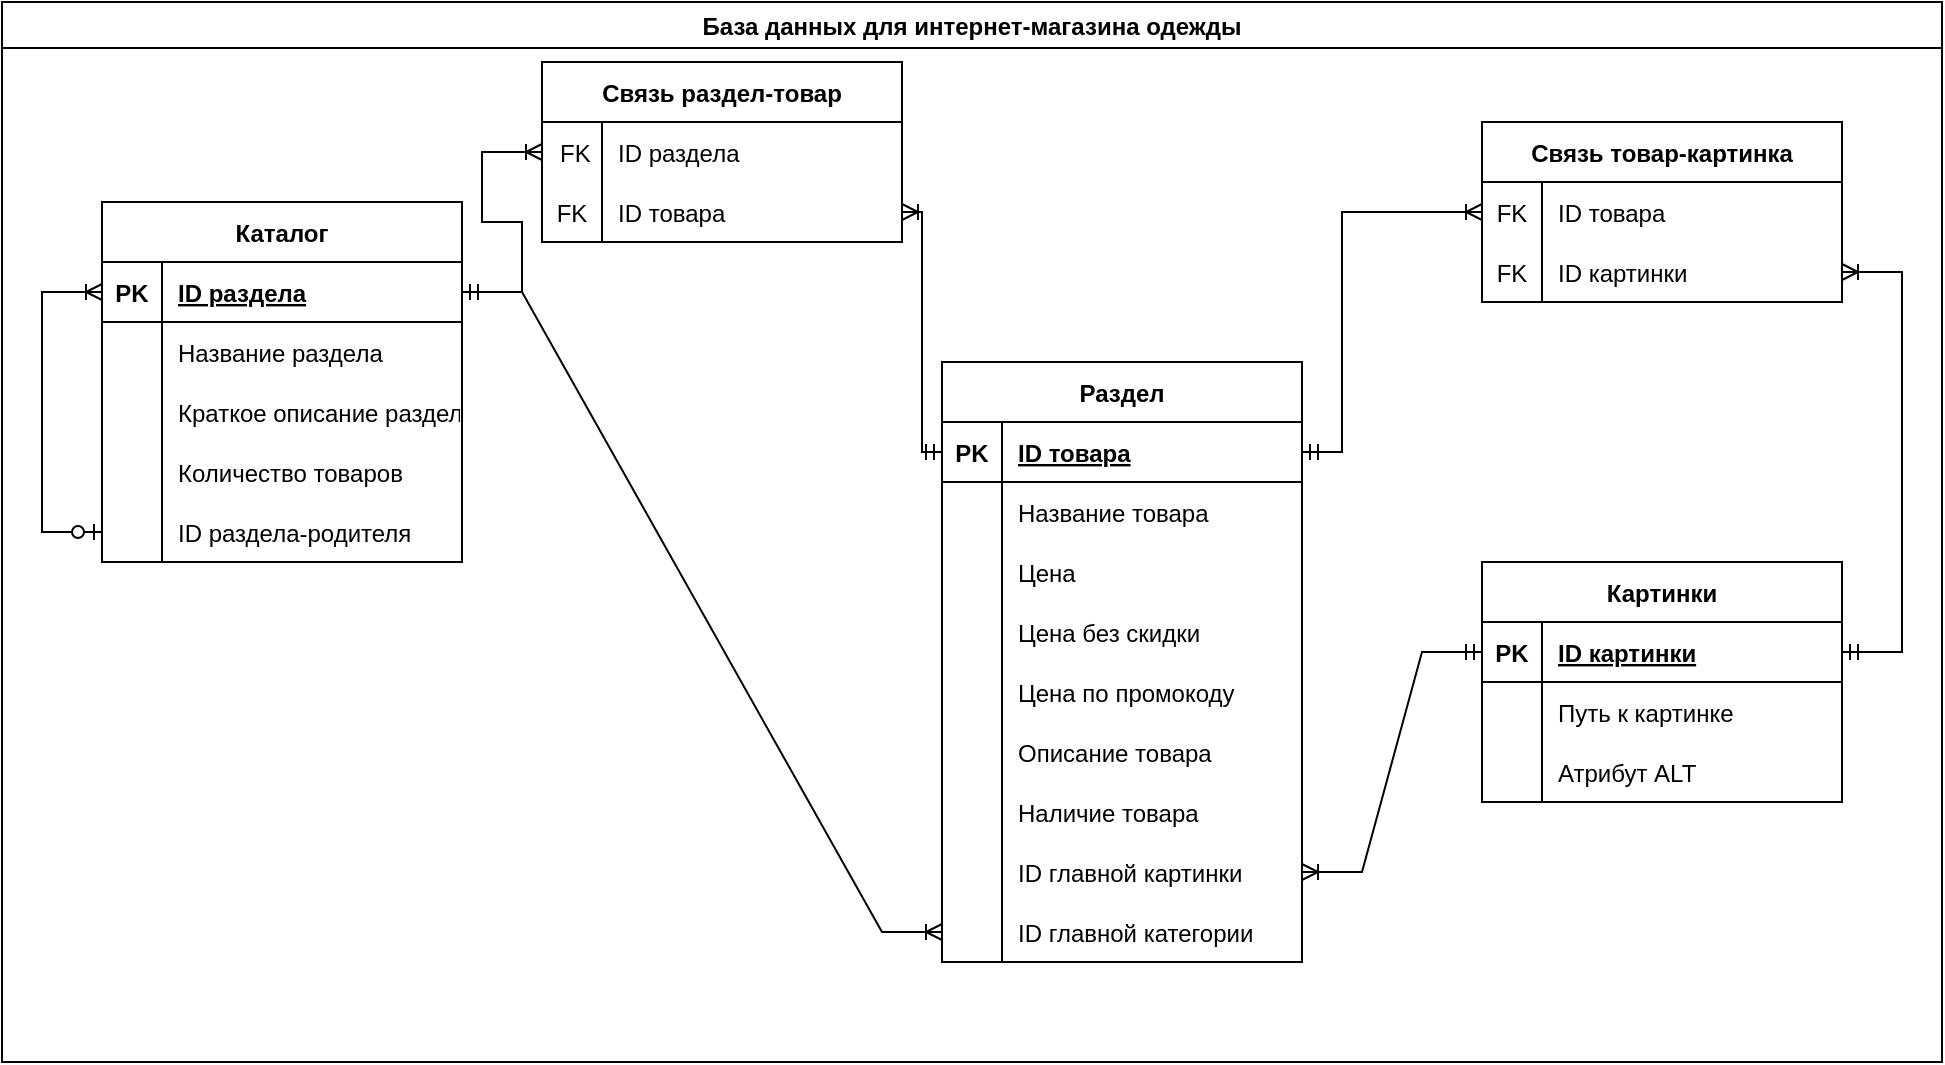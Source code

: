 <mxfile version="19.0.2" type="device"><diagram id="R2lEEEUBdFMjLlhIrx00" name="Page-1"><mxGraphModel dx="782" dy="539" grid="1" gridSize="10" guides="1" tooltips="1" connect="1" arrows="1" fold="1" page="1" pageScale="1" pageWidth="1169" pageHeight="827" math="0" shadow="0" extFonts="Permanent Marker^https://fonts.googleapis.com/css?family=Permanent+Marker"><root><mxCell id="0"/><mxCell id="1" parent="0"/><mxCell id="BN_3y-U1vADkmixCZJ9w-1" value="База данных для интернет-магазина одежды" style="swimlane;" parent="1" vertex="1"><mxGeometry x="10" width="970" height="530" as="geometry"/></mxCell><mxCell id="BN_3y-U1vADkmixCZJ9w-2" value="Каталог" style="shape=table;startSize=30;container=1;collapsible=1;childLayout=tableLayout;fixedRows=1;rowLines=0;fontStyle=1;align=center;resizeLast=1;" parent="BN_3y-U1vADkmixCZJ9w-1" vertex="1"><mxGeometry x="50" y="100" width="180" height="180" as="geometry"/></mxCell><mxCell id="BN_3y-U1vADkmixCZJ9w-3" value="" style="shape=tableRow;horizontal=0;startSize=0;swimlaneHead=0;swimlaneBody=0;fillColor=none;collapsible=0;dropTarget=0;points=[[0,0.5],[1,0.5]];portConstraint=eastwest;top=0;left=0;right=0;bottom=1;" parent="BN_3y-U1vADkmixCZJ9w-2" vertex="1"><mxGeometry y="30" width="180" height="30" as="geometry"/></mxCell><mxCell id="BN_3y-U1vADkmixCZJ9w-4" value="PK" style="shape=partialRectangle;connectable=0;fillColor=none;top=0;left=0;bottom=0;right=0;fontStyle=1;overflow=hidden;" parent="BN_3y-U1vADkmixCZJ9w-3" vertex="1"><mxGeometry width="30" height="30" as="geometry"><mxRectangle width="30" height="30" as="alternateBounds"/></mxGeometry></mxCell><mxCell id="BN_3y-U1vADkmixCZJ9w-5" value="ID раздела" style="shape=partialRectangle;connectable=0;fillColor=none;top=0;left=0;bottom=0;right=0;align=left;spacingLeft=6;fontStyle=5;overflow=hidden;" parent="BN_3y-U1vADkmixCZJ9w-3" vertex="1"><mxGeometry x="30" width="150" height="30" as="geometry"><mxRectangle width="150" height="30" as="alternateBounds"/></mxGeometry></mxCell><mxCell id="BN_3y-U1vADkmixCZJ9w-6" value="" style="shape=tableRow;horizontal=0;startSize=0;swimlaneHead=0;swimlaneBody=0;fillColor=none;collapsible=0;dropTarget=0;points=[[0,0.5],[1,0.5]];portConstraint=eastwest;top=0;left=0;right=0;bottom=0;" parent="BN_3y-U1vADkmixCZJ9w-2" vertex="1"><mxGeometry y="60" width="180" height="30" as="geometry"/></mxCell><mxCell id="BN_3y-U1vADkmixCZJ9w-7" value="" style="shape=partialRectangle;connectable=0;fillColor=none;top=0;left=0;bottom=0;right=0;editable=1;overflow=hidden;" parent="BN_3y-U1vADkmixCZJ9w-6" vertex="1"><mxGeometry width="30" height="30" as="geometry"><mxRectangle width="30" height="30" as="alternateBounds"/></mxGeometry></mxCell><mxCell id="BN_3y-U1vADkmixCZJ9w-8" value="Название раздела" style="shape=partialRectangle;connectable=0;fillColor=none;top=0;left=0;bottom=0;right=0;align=left;spacingLeft=6;overflow=hidden;" parent="BN_3y-U1vADkmixCZJ9w-6" vertex="1"><mxGeometry x="30" width="150" height="30" as="geometry"><mxRectangle width="150" height="30" as="alternateBounds"/></mxGeometry></mxCell><mxCell id="ZzK4kLSiUDgxH4nlHfGo-33" style="shape=tableRow;horizontal=0;startSize=0;swimlaneHead=0;swimlaneBody=0;fillColor=none;collapsible=0;dropTarget=0;points=[[0,0.5],[1,0.5]];portConstraint=eastwest;top=0;left=0;right=0;bottom=0;" parent="BN_3y-U1vADkmixCZJ9w-2" vertex="1"><mxGeometry y="90" width="180" height="30" as="geometry"/></mxCell><mxCell id="ZzK4kLSiUDgxH4nlHfGo-34" style="shape=partialRectangle;connectable=0;fillColor=none;top=0;left=0;bottom=0;right=0;editable=1;overflow=hidden;" parent="ZzK4kLSiUDgxH4nlHfGo-33" vertex="1"><mxGeometry width="30" height="30" as="geometry"><mxRectangle width="30" height="30" as="alternateBounds"/></mxGeometry></mxCell><mxCell id="ZzK4kLSiUDgxH4nlHfGo-35" value="Краткое описание раздела" style="shape=partialRectangle;connectable=0;fillColor=none;top=0;left=0;bottom=0;right=0;align=left;spacingLeft=6;overflow=hidden;" parent="ZzK4kLSiUDgxH4nlHfGo-33" vertex="1"><mxGeometry x="30" width="150" height="30" as="geometry"><mxRectangle width="150" height="30" as="alternateBounds"/></mxGeometry></mxCell><mxCell id="BN_3y-U1vADkmixCZJ9w-9" value="" style="shape=tableRow;horizontal=0;startSize=0;swimlaneHead=0;swimlaneBody=0;fillColor=none;collapsible=0;dropTarget=0;points=[[0,0.5],[1,0.5]];portConstraint=eastwest;top=0;left=0;right=0;bottom=0;" parent="BN_3y-U1vADkmixCZJ9w-2" vertex="1"><mxGeometry y="120" width="180" height="30" as="geometry"/></mxCell><mxCell id="BN_3y-U1vADkmixCZJ9w-10" value="" style="shape=partialRectangle;connectable=0;fillColor=none;top=0;left=0;bottom=0;right=0;editable=1;overflow=hidden;" parent="BN_3y-U1vADkmixCZJ9w-9" vertex="1"><mxGeometry width="30" height="30" as="geometry"><mxRectangle width="30" height="30" as="alternateBounds"/></mxGeometry></mxCell><mxCell id="BN_3y-U1vADkmixCZJ9w-11" value="Количество товаров" style="shape=partialRectangle;connectable=0;fillColor=none;top=0;left=0;bottom=0;right=0;align=left;spacingLeft=6;overflow=hidden;" parent="BN_3y-U1vADkmixCZJ9w-9" vertex="1"><mxGeometry x="30" width="150" height="30" as="geometry"><mxRectangle width="150" height="30" as="alternateBounds"/></mxGeometry></mxCell><mxCell id="_N6Pax0pi3sCVeasmeUb-1" style="shape=tableRow;horizontal=0;startSize=0;swimlaneHead=0;swimlaneBody=0;fillColor=none;collapsible=0;dropTarget=0;points=[[0,0.5],[1,0.5]];portConstraint=eastwest;top=0;left=0;right=0;bottom=0;" vertex="1" parent="BN_3y-U1vADkmixCZJ9w-2"><mxGeometry y="150" width="180" height="30" as="geometry"/></mxCell><mxCell id="_N6Pax0pi3sCVeasmeUb-2" style="shape=partialRectangle;connectable=0;fillColor=none;top=0;left=0;bottom=0;right=0;editable=1;overflow=hidden;" vertex="1" parent="_N6Pax0pi3sCVeasmeUb-1"><mxGeometry width="30" height="30" as="geometry"><mxRectangle width="30" height="30" as="alternateBounds"/></mxGeometry></mxCell><mxCell id="_N6Pax0pi3sCVeasmeUb-3" value="ID раздела-родителя" style="shape=partialRectangle;connectable=0;fillColor=none;top=0;left=0;bottom=0;right=0;align=left;spacingLeft=6;overflow=hidden;" vertex="1" parent="_N6Pax0pi3sCVeasmeUb-1"><mxGeometry x="30" width="150" height="30" as="geometry"><mxRectangle width="150" height="30" as="alternateBounds"/></mxGeometry></mxCell><mxCell id="_N6Pax0pi3sCVeasmeUb-15" value="" style="edgeStyle=elbowEdgeStyle;fontSize=12;html=1;endArrow=ERoneToMany;startArrow=ERzeroToOne;rounded=0;exitX=0;exitY=0.5;exitDx=0;exitDy=0;entryX=0;entryY=0.5;entryDx=0;entryDy=0;" edge="1" parent="BN_3y-U1vADkmixCZJ9w-2" source="_N6Pax0pi3sCVeasmeUb-1" target="BN_3y-U1vADkmixCZJ9w-3"><mxGeometry width="100" height="100" relative="1" as="geometry"><mxPoint x="20" y="300" as="sourcePoint"/><mxPoint x="120" y="200" as="targetPoint"/><Array as="points"><mxPoint x="-30" y="100"/></Array></mxGeometry></mxCell><mxCell id="BN_3y-U1vADkmixCZJ9w-23" value="Раздел" style="shape=table;startSize=30;container=1;collapsible=1;childLayout=tableLayout;fixedRows=1;rowLines=0;fontStyle=1;align=center;resizeLast=1;" parent="BN_3y-U1vADkmixCZJ9w-1" vertex="1"><mxGeometry x="470" y="180" width="180" height="300" as="geometry"/></mxCell><mxCell id="BN_3y-U1vADkmixCZJ9w-24" value="" style="shape=tableRow;horizontal=0;startSize=0;swimlaneHead=0;swimlaneBody=0;fillColor=none;collapsible=0;dropTarget=0;points=[[0,0.5],[1,0.5]];portConstraint=eastwest;top=0;left=0;right=0;bottom=1;" parent="BN_3y-U1vADkmixCZJ9w-23" vertex="1"><mxGeometry y="30" width="180" height="30" as="geometry"/></mxCell><mxCell id="BN_3y-U1vADkmixCZJ9w-25" value="PK" style="shape=partialRectangle;connectable=0;fillColor=none;top=0;left=0;bottom=0;right=0;fontStyle=1;overflow=hidden;" parent="BN_3y-U1vADkmixCZJ9w-24" vertex="1"><mxGeometry width="30" height="30" as="geometry"><mxRectangle width="30" height="30" as="alternateBounds"/></mxGeometry></mxCell><mxCell id="BN_3y-U1vADkmixCZJ9w-26" value="ID товара" style="shape=partialRectangle;connectable=0;fillColor=none;top=0;left=0;bottom=0;right=0;align=left;spacingLeft=6;fontStyle=5;overflow=hidden;" parent="BN_3y-U1vADkmixCZJ9w-24" vertex="1"><mxGeometry x="30" width="150" height="30" as="geometry"><mxRectangle width="150" height="30" as="alternateBounds"/></mxGeometry></mxCell><mxCell id="BN_3y-U1vADkmixCZJ9w-33" value="" style="shape=tableRow;horizontal=0;startSize=0;swimlaneHead=0;swimlaneBody=0;fillColor=none;collapsible=0;dropTarget=0;points=[[0,0.5],[1,0.5]];portConstraint=eastwest;top=0;left=0;right=0;bottom=0;" parent="BN_3y-U1vADkmixCZJ9w-23" vertex="1"><mxGeometry y="60" width="180" height="30" as="geometry"/></mxCell><mxCell id="BN_3y-U1vADkmixCZJ9w-34" value="" style="shape=partialRectangle;connectable=0;fillColor=none;top=0;left=0;bottom=0;right=0;editable=1;overflow=hidden;" parent="BN_3y-U1vADkmixCZJ9w-33" vertex="1"><mxGeometry width="30" height="30" as="geometry"><mxRectangle width="30" height="30" as="alternateBounds"/></mxGeometry></mxCell><mxCell id="BN_3y-U1vADkmixCZJ9w-35" value="Название товара" style="shape=partialRectangle;connectable=0;fillColor=none;top=0;left=0;bottom=0;right=0;align=left;spacingLeft=6;overflow=hidden;" parent="BN_3y-U1vADkmixCZJ9w-33" vertex="1"><mxGeometry x="30" width="150" height="30" as="geometry"><mxRectangle width="150" height="30" as="alternateBounds"/></mxGeometry></mxCell><mxCell id="Am7Mh1lWVWuJaoGx_Wcg-57" style="shape=tableRow;horizontal=0;startSize=0;swimlaneHead=0;swimlaneBody=0;fillColor=none;collapsible=0;dropTarget=0;points=[[0,0.5],[1,0.5]];portConstraint=eastwest;top=0;left=0;right=0;bottom=0;" parent="BN_3y-U1vADkmixCZJ9w-23" vertex="1"><mxGeometry y="90" width="180" height="30" as="geometry"/></mxCell><mxCell id="Am7Mh1lWVWuJaoGx_Wcg-58" style="shape=partialRectangle;connectable=0;fillColor=none;top=0;left=0;bottom=0;right=0;editable=1;overflow=hidden;" parent="Am7Mh1lWVWuJaoGx_Wcg-57" vertex="1"><mxGeometry width="30" height="30" as="geometry"><mxRectangle width="30" height="30" as="alternateBounds"/></mxGeometry></mxCell><mxCell id="Am7Mh1lWVWuJaoGx_Wcg-59" value="Цена" style="shape=partialRectangle;connectable=0;fillColor=none;top=0;left=0;bottom=0;right=0;align=left;spacingLeft=6;overflow=hidden;" parent="Am7Mh1lWVWuJaoGx_Wcg-57" vertex="1"><mxGeometry x="30" width="150" height="30" as="geometry"><mxRectangle width="150" height="30" as="alternateBounds"/></mxGeometry></mxCell><mxCell id="Am7Mh1lWVWuJaoGx_Wcg-70" style="shape=tableRow;horizontal=0;startSize=0;swimlaneHead=0;swimlaneBody=0;fillColor=none;collapsible=0;dropTarget=0;points=[[0,0.5],[1,0.5]];portConstraint=eastwest;top=0;left=0;right=0;bottom=0;" parent="BN_3y-U1vADkmixCZJ9w-23" vertex="1"><mxGeometry y="120" width="180" height="30" as="geometry"/></mxCell><mxCell id="Am7Mh1lWVWuJaoGx_Wcg-71" style="shape=partialRectangle;connectable=0;fillColor=none;top=0;left=0;bottom=0;right=0;editable=1;overflow=hidden;" parent="Am7Mh1lWVWuJaoGx_Wcg-70" vertex="1"><mxGeometry width="30" height="30" as="geometry"><mxRectangle width="30" height="30" as="alternateBounds"/></mxGeometry></mxCell><mxCell id="Am7Mh1lWVWuJaoGx_Wcg-72" value="Цена без скидки" style="shape=partialRectangle;connectable=0;fillColor=none;top=0;left=0;bottom=0;right=0;align=left;spacingLeft=6;overflow=hidden;" parent="Am7Mh1lWVWuJaoGx_Wcg-70" vertex="1"><mxGeometry x="30" width="150" height="30" as="geometry"><mxRectangle width="150" height="30" as="alternateBounds"/></mxGeometry></mxCell><mxCell id="Am7Mh1lWVWuJaoGx_Wcg-67" style="shape=tableRow;horizontal=0;startSize=0;swimlaneHead=0;swimlaneBody=0;fillColor=none;collapsible=0;dropTarget=0;points=[[0,0.5],[1,0.5]];portConstraint=eastwest;top=0;left=0;right=0;bottom=0;" parent="BN_3y-U1vADkmixCZJ9w-23" vertex="1"><mxGeometry y="150" width="180" height="30" as="geometry"/></mxCell><mxCell id="Am7Mh1lWVWuJaoGx_Wcg-68" style="shape=partialRectangle;connectable=0;fillColor=none;top=0;left=0;bottom=0;right=0;editable=1;overflow=hidden;" parent="Am7Mh1lWVWuJaoGx_Wcg-67" vertex="1"><mxGeometry width="30" height="30" as="geometry"><mxRectangle width="30" height="30" as="alternateBounds"/></mxGeometry></mxCell><mxCell id="Am7Mh1lWVWuJaoGx_Wcg-69" value="Цена по промокоду" style="shape=partialRectangle;connectable=0;fillColor=none;top=0;left=0;bottom=0;right=0;align=left;spacingLeft=6;overflow=hidden;" parent="Am7Mh1lWVWuJaoGx_Wcg-67" vertex="1"><mxGeometry x="30" width="150" height="30" as="geometry"><mxRectangle width="150" height="30" as="alternateBounds"/></mxGeometry></mxCell><mxCell id="Am7Mh1lWVWuJaoGx_Wcg-64" style="shape=tableRow;horizontal=0;startSize=0;swimlaneHead=0;swimlaneBody=0;fillColor=none;collapsible=0;dropTarget=0;points=[[0,0.5],[1,0.5]];portConstraint=eastwest;top=0;left=0;right=0;bottom=0;" parent="BN_3y-U1vADkmixCZJ9w-23" vertex="1"><mxGeometry y="180" width="180" height="30" as="geometry"/></mxCell><mxCell id="Am7Mh1lWVWuJaoGx_Wcg-65" style="shape=partialRectangle;connectable=0;fillColor=none;top=0;left=0;bottom=0;right=0;editable=1;overflow=hidden;" parent="Am7Mh1lWVWuJaoGx_Wcg-64" vertex="1"><mxGeometry width="30" height="30" as="geometry"><mxRectangle width="30" height="30" as="alternateBounds"/></mxGeometry></mxCell><mxCell id="Am7Mh1lWVWuJaoGx_Wcg-66" value="Описание товара" style="shape=partialRectangle;connectable=0;fillColor=none;top=0;left=0;bottom=0;right=0;align=left;spacingLeft=6;overflow=hidden;" parent="Am7Mh1lWVWuJaoGx_Wcg-64" vertex="1"><mxGeometry x="30" width="150" height="30" as="geometry"><mxRectangle width="150" height="30" as="alternateBounds"/></mxGeometry></mxCell><mxCell id="Am7Mh1lWVWuJaoGx_Wcg-73" style="shape=tableRow;horizontal=0;startSize=0;swimlaneHead=0;swimlaneBody=0;fillColor=none;collapsible=0;dropTarget=0;points=[[0,0.5],[1,0.5]];portConstraint=eastwest;top=0;left=0;right=0;bottom=0;" parent="BN_3y-U1vADkmixCZJ9w-23" vertex="1"><mxGeometry y="210" width="180" height="30" as="geometry"/></mxCell><mxCell id="Am7Mh1lWVWuJaoGx_Wcg-74" style="shape=partialRectangle;connectable=0;fillColor=none;top=0;left=0;bottom=0;right=0;editable=1;overflow=hidden;" parent="Am7Mh1lWVWuJaoGx_Wcg-73" vertex="1"><mxGeometry width="30" height="30" as="geometry"><mxRectangle width="30" height="30" as="alternateBounds"/></mxGeometry></mxCell><mxCell id="Am7Mh1lWVWuJaoGx_Wcg-75" value="Наличие товара" style="shape=partialRectangle;connectable=0;fillColor=none;top=0;left=0;bottom=0;right=0;align=left;spacingLeft=6;overflow=hidden;" parent="Am7Mh1lWVWuJaoGx_Wcg-73" vertex="1"><mxGeometry x="30" width="150" height="30" as="geometry"><mxRectangle width="150" height="30" as="alternateBounds"/></mxGeometry></mxCell><mxCell id="_N6Pax0pi3sCVeasmeUb-4" style="shape=tableRow;horizontal=0;startSize=0;swimlaneHead=0;swimlaneBody=0;fillColor=none;collapsible=0;dropTarget=0;points=[[0,0.5],[1,0.5]];portConstraint=eastwest;top=0;left=0;right=0;bottom=0;" vertex="1" parent="BN_3y-U1vADkmixCZJ9w-23"><mxGeometry y="240" width="180" height="30" as="geometry"/></mxCell><mxCell id="_N6Pax0pi3sCVeasmeUb-5" style="shape=partialRectangle;connectable=0;fillColor=none;top=0;left=0;bottom=0;right=0;editable=1;overflow=hidden;" vertex="1" parent="_N6Pax0pi3sCVeasmeUb-4"><mxGeometry width="30" height="30" as="geometry"><mxRectangle width="30" height="30" as="alternateBounds"/></mxGeometry></mxCell><mxCell id="_N6Pax0pi3sCVeasmeUb-6" value="ID главной картинки" style="shape=partialRectangle;connectable=0;fillColor=none;top=0;left=0;bottom=0;right=0;align=left;spacingLeft=6;overflow=hidden;" vertex="1" parent="_N6Pax0pi3sCVeasmeUb-4"><mxGeometry x="30" width="150" height="30" as="geometry"><mxRectangle width="150" height="30" as="alternateBounds"/></mxGeometry></mxCell><mxCell id="_N6Pax0pi3sCVeasmeUb-7" style="shape=tableRow;horizontal=0;startSize=0;swimlaneHead=0;swimlaneBody=0;fillColor=none;collapsible=0;dropTarget=0;points=[[0,0.5],[1,0.5]];portConstraint=eastwest;top=0;left=0;right=0;bottom=0;" vertex="1" parent="BN_3y-U1vADkmixCZJ9w-23"><mxGeometry y="270" width="180" height="30" as="geometry"/></mxCell><mxCell id="_N6Pax0pi3sCVeasmeUb-8" style="shape=partialRectangle;connectable=0;fillColor=none;top=0;left=0;bottom=0;right=0;editable=1;overflow=hidden;" vertex="1" parent="_N6Pax0pi3sCVeasmeUb-7"><mxGeometry width="30" height="30" as="geometry"><mxRectangle width="30" height="30" as="alternateBounds"/></mxGeometry></mxCell><mxCell id="_N6Pax0pi3sCVeasmeUb-9" value="ID главной категории" style="shape=partialRectangle;connectable=0;fillColor=none;top=0;left=0;bottom=0;right=0;align=left;spacingLeft=6;overflow=hidden;" vertex="1" parent="_N6Pax0pi3sCVeasmeUb-7"><mxGeometry x="30" width="150" height="30" as="geometry"><mxRectangle width="150" height="30" as="alternateBounds"/></mxGeometry></mxCell><mxCell id="ZzK4kLSiUDgxH4nlHfGo-14" value="Связь раздел-товар" style="shape=table;startSize=30;container=1;collapsible=1;childLayout=tableLayout;fixedRows=1;rowLines=0;fontStyle=1;align=center;resizeLast=1;" parent="BN_3y-U1vADkmixCZJ9w-1" vertex="1"><mxGeometry x="270" y="30" width="180" height="90" as="geometry"/></mxCell><mxCell id="ZzK4kLSiUDgxH4nlHfGo-18" value="" style="shape=tableRow;horizontal=0;startSize=0;swimlaneHead=0;swimlaneBody=0;fillColor=none;collapsible=0;dropTarget=0;points=[[0,0.5],[1,0.5]];portConstraint=eastwest;top=0;left=0;right=0;bottom=0;" parent="ZzK4kLSiUDgxH4nlHfGo-14" vertex="1"><mxGeometry y="30" width="180" height="30" as="geometry"/></mxCell><mxCell id="ZzK4kLSiUDgxH4nlHfGo-19" value=" FK" style="shape=partialRectangle;connectable=0;fillColor=none;top=0;left=0;bottom=0;right=0;editable=1;overflow=hidden;" parent="ZzK4kLSiUDgxH4nlHfGo-18" vertex="1"><mxGeometry width="30" height="30" as="geometry"><mxRectangle width="30" height="30" as="alternateBounds"/></mxGeometry></mxCell><mxCell id="ZzK4kLSiUDgxH4nlHfGo-20" value="ID раздела" style="shape=partialRectangle;connectable=0;fillColor=none;top=0;left=0;bottom=0;right=0;align=left;spacingLeft=6;overflow=hidden;" parent="ZzK4kLSiUDgxH4nlHfGo-18" vertex="1"><mxGeometry x="30" width="150" height="30" as="geometry"><mxRectangle width="150" height="30" as="alternateBounds"/></mxGeometry></mxCell><mxCell id="ZzK4kLSiUDgxH4nlHfGo-21" value="" style="shape=tableRow;horizontal=0;startSize=0;swimlaneHead=0;swimlaneBody=0;fillColor=none;collapsible=0;dropTarget=0;points=[[0,0.5],[1,0.5]];portConstraint=eastwest;top=0;left=0;right=0;bottom=0;" parent="ZzK4kLSiUDgxH4nlHfGo-14" vertex="1"><mxGeometry y="60" width="180" height="30" as="geometry"/></mxCell><mxCell id="ZzK4kLSiUDgxH4nlHfGo-22" value="FK" style="shape=partialRectangle;connectable=0;fillColor=none;top=0;left=0;bottom=0;right=0;editable=1;overflow=hidden;" parent="ZzK4kLSiUDgxH4nlHfGo-21" vertex="1"><mxGeometry width="30" height="30" as="geometry"><mxRectangle width="30" height="30" as="alternateBounds"/></mxGeometry></mxCell><mxCell id="ZzK4kLSiUDgxH4nlHfGo-23" value="ID товара" style="shape=partialRectangle;connectable=0;fillColor=none;top=0;left=0;bottom=0;right=0;align=left;spacingLeft=6;overflow=hidden;" parent="ZzK4kLSiUDgxH4nlHfGo-21" vertex="1"><mxGeometry x="30" width="150" height="30" as="geometry"><mxRectangle width="150" height="30" as="alternateBounds"/></mxGeometry></mxCell><mxCell id="ZzK4kLSiUDgxH4nlHfGo-28" value="" style="edgeStyle=entityRelationEdgeStyle;fontSize=12;html=1;endArrow=ERoneToMany;startArrow=ERmandOne;rounded=0;entryX=0;entryY=0.5;entryDx=0;entryDy=0;exitX=1;exitY=0.5;exitDx=0;exitDy=0;" parent="BN_3y-U1vADkmixCZJ9w-1" source="BN_3y-U1vADkmixCZJ9w-3" target="ZzK4kLSiUDgxH4nlHfGo-18" edge="1"><mxGeometry width="100" height="100" relative="1" as="geometry"><mxPoint x="390" y="320" as="sourcePoint"/><mxPoint x="490" y="220" as="targetPoint"/></mxGeometry></mxCell><mxCell id="ZzK4kLSiUDgxH4nlHfGo-62" value="Картинки" style="shape=table;startSize=30;container=1;collapsible=1;childLayout=tableLayout;fixedRows=1;rowLines=0;fontStyle=1;align=center;resizeLast=1;strokeColor=default;" parent="BN_3y-U1vADkmixCZJ9w-1" vertex="1"><mxGeometry x="740" y="280" width="180" height="120" as="geometry"/></mxCell><mxCell id="ZzK4kLSiUDgxH4nlHfGo-63" value="" style="shape=tableRow;horizontal=0;startSize=0;swimlaneHead=0;swimlaneBody=0;fillColor=none;collapsible=0;dropTarget=0;points=[[0,0.5],[1,0.5]];portConstraint=eastwest;top=0;left=0;right=0;bottom=1;strokeColor=default;" parent="ZzK4kLSiUDgxH4nlHfGo-62" vertex="1"><mxGeometry y="30" width="180" height="30" as="geometry"/></mxCell><mxCell id="ZzK4kLSiUDgxH4nlHfGo-64" value="PK" style="shape=partialRectangle;connectable=0;fillColor=none;top=0;left=0;bottom=0;right=0;fontStyle=1;overflow=hidden;strokeColor=default;" parent="ZzK4kLSiUDgxH4nlHfGo-63" vertex="1"><mxGeometry width="30" height="30" as="geometry"><mxRectangle width="30" height="30" as="alternateBounds"/></mxGeometry></mxCell><mxCell id="ZzK4kLSiUDgxH4nlHfGo-65" value="ID картинки" style="shape=partialRectangle;connectable=0;fillColor=none;top=0;left=0;bottom=0;right=0;align=left;spacingLeft=6;fontStyle=5;overflow=hidden;strokeColor=default;" parent="ZzK4kLSiUDgxH4nlHfGo-63" vertex="1"><mxGeometry x="30" width="150" height="30" as="geometry"><mxRectangle width="150" height="30" as="alternateBounds"/></mxGeometry></mxCell><mxCell id="ZzK4kLSiUDgxH4nlHfGo-66" value="" style="shape=tableRow;horizontal=0;startSize=0;swimlaneHead=0;swimlaneBody=0;fillColor=none;collapsible=0;dropTarget=0;points=[[0,0.5],[1,0.5]];portConstraint=eastwest;top=0;left=0;right=0;bottom=0;strokeColor=default;" parent="ZzK4kLSiUDgxH4nlHfGo-62" vertex="1"><mxGeometry y="60" width="180" height="30" as="geometry"/></mxCell><mxCell id="ZzK4kLSiUDgxH4nlHfGo-67" value="" style="shape=partialRectangle;connectable=0;fillColor=none;top=0;left=0;bottom=0;right=0;editable=1;overflow=hidden;strokeColor=default;" parent="ZzK4kLSiUDgxH4nlHfGo-66" vertex="1"><mxGeometry width="30" height="30" as="geometry"><mxRectangle width="30" height="30" as="alternateBounds"/></mxGeometry></mxCell><mxCell id="ZzK4kLSiUDgxH4nlHfGo-68" value="Путь к картинке" style="shape=partialRectangle;connectable=0;fillColor=none;top=0;left=0;bottom=0;right=0;align=left;spacingLeft=6;overflow=hidden;strokeColor=default;" parent="ZzK4kLSiUDgxH4nlHfGo-66" vertex="1"><mxGeometry x="30" width="150" height="30" as="geometry"><mxRectangle width="150" height="30" as="alternateBounds"/></mxGeometry></mxCell><mxCell id="Am7Mh1lWVWuJaoGx_Wcg-54" style="shape=tableRow;horizontal=0;startSize=0;swimlaneHead=0;swimlaneBody=0;fillColor=none;collapsible=0;dropTarget=0;points=[[0,0.5],[1,0.5]];portConstraint=eastwest;top=0;left=0;right=0;bottom=0;strokeColor=default;" parent="ZzK4kLSiUDgxH4nlHfGo-62" vertex="1"><mxGeometry y="90" width="180" height="30" as="geometry"/></mxCell><mxCell id="Am7Mh1lWVWuJaoGx_Wcg-55" style="shape=partialRectangle;connectable=0;fillColor=none;top=0;left=0;bottom=0;right=0;editable=1;overflow=hidden;strokeColor=default;" parent="Am7Mh1lWVWuJaoGx_Wcg-54" vertex="1"><mxGeometry width="30" height="30" as="geometry"><mxRectangle width="30" height="30" as="alternateBounds"/></mxGeometry></mxCell><mxCell id="Am7Mh1lWVWuJaoGx_Wcg-56" value="Атрибут ALT" style="shape=partialRectangle;connectable=0;fillColor=none;top=0;left=0;bottom=0;right=0;align=left;spacingLeft=6;overflow=hidden;strokeColor=default;" parent="Am7Mh1lWVWuJaoGx_Wcg-54" vertex="1"><mxGeometry x="30" width="150" height="30" as="geometry"><mxRectangle width="150" height="30" as="alternateBounds"/></mxGeometry></mxCell><mxCell id="ZzK4kLSiUDgxH4nlHfGo-88" value="Связь товар-картинка" style="shape=table;startSize=30;container=1;collapsible=1;childLayout=tableLayout;fixedRows=1;rowLines=0;fontStyle=1;align=center;resizeLast=1;strokeColor=default;" parent="BN_3y-U1vADkmixCZJ9w-1" vertex="1"><mxGeometry x="740" y="60" width="180" height="90" as="geometry"/></mxCell><mxCell id="ZzK4kLSiUDgxH4nlHfGo-89" value="" style="shape=tableRow;horizontal=0;startSize=0;swimlaneHead=0;swimlaneBody=0;fillColor=none;collapsible=0;dropTarget=0;points=[[0,0.5],[1,0.5]];portConstraint=eastwest;top=0;left=0;right=0;bottom=0;strokeColor=default;" parent="ZzK4kLSiUDgxH4nlHfGo-88" vertex="1"><mxGeometry y="30" width="180" height="30" as="geometry"/></mxCell><mxCell id="ZzK4kLSiUDgxH4nlHfGo-90" value="FK" style="shape=partialRectangle;connectable=0;fillColor=none;top=0;left=0;bottom=0;right=0;fontStyle=0;overflow=hidden;strokeColor=default;" parent="ZzK4kLSiUDgxH4nlHfGo-89" vertex="1"><mxGeometry width="30.0" height="30" as="geometry"><mxRectangle width="30.0" height="30" as="alternateBounds"/></mxGeometry></mxCell><mxCell id="ZzK4kLSiUDgxH4nlHfGo-91" value="ID товара" style="shape=partialRectangle;connectable=0;fillColor=none;top=0;left=0;bottom=0;right=0;align=left;spacingLeft=6;fontStyle=0;overflow=hidden;strokeColor=default;" parent="ZzK4kLSiUDgxH4nlHfGo-89" vertex="1"><mxGeometry x="30.0" width="150.0" height="30" as="geometry"><mxRectangle width="150.0" height="30" as="alternateBounds"/></mxGeometry></mxCell><mxCell id="ZzK4kLSiUDgxH4nlHfGo-92" value="" style="shape=tableRow;horizontal=0;startSize=0;swimlaneHead=0;swimlaneBody=0;fillColor=none;collapsible=0;dropTarget=0;points=[[0,0.5],[1,0.5]];portConstraint=eastwest;top=0;left=0;right=0;bottom=1;strokeColor=default;" parent="ZzK4kLSiUDgxH4nlHfGo-88" vertex="1"><mxGeometry y="60" width="180" height="30" as="geometry"/></mxCell><mxCell id="ZzK4kLSiUDgxH4nlHfGo-93" value="FK" style="shape=partialRectangle;connectable=0;fillColor=none;top=0;left=0;bottom=0;right=0;fontStyle=0;overflow=hidden;strokeColor=default;" parent="ZzK4kLSiUDgxH4nlHfGo-92" vertex="1"><mxGeometry width="30.0" height="30" as="geometry"><mxRectangle width="30.0" height="30" as="alternateBounds"/></mxGeometry></mxCell><mxCell id="ZzK4kLSiUDgxH4nlHfGo-94" value="ID картинки" style="shape=partialRectangle;connectable=0;fillColor=none;top=0;left=0;bottom=0;right=0;align=left;spacingLeft=6;fontStyle=0;overflow=hidden;strokeColor=default;" parent="ZzK4kLSiUDgxH4nlHfGo-92" vertex="1"><mxGeometry x="30.0" width="150.0" height="30" as="geometry"><mxRectangle width="150.0" height="30" as="alternateBounds"/></mxGeometry></mxCell><mxCell id="ZzK4kLSiUDgxH4nlHfGo-101" value="" style="edgeStyle=entityRelationEdgeStyle;fontSize=12;html=1;endArrow=ERoneToMany;startArrow=ERmandOne;rounded=0;entryX=1;entryY=0.5;entryDx=0;entryDy=0;exitX=1;exitY=0.5;exitDx=0;exitDy=0;" parent="BN_3y-U1vADkmixCZJ9w-1" source="ZzK4kLSiUDgxH4nlHfGo-63" target="ZzK4kLSiUDgxH4nlHfGo-92" edge="1"><mxGeometry width="100" height="100" relative="1" as="geometry"><mxPoint x="250" y="260" as="sourcePoint"/><mxPoint x="334" y="290" as="targetPoint"/></mxGeometry></mxCell><mxCell id="ZzK4kLSiUDgxH4nlHfGo-102" value="" style="edgeStyle=elbowEdgeStyle;fontSize=12;html=1;endArrow=ERoneToMany;startArrow=ERmandOne;rounded=0;entryX=0;entryY=0.5;entryDx=0;entryDy=0;exitX=1;exitY=0.5;exitDx=0;exitDy=0;" parent="BN_3y-U1vADkmixCZJ9w-1" source="BN_3y-U1vADkmixCZJ9w-24" target="ZzK4kLSiUDgxH4nlHfGo-89" edge="1"><mxGeometry width="100" height="100" relative="1" as="geometry"><mxPoint x="890" y="115" as="sourcePoint"/><mxPoint x="760" y="315" as="targetPoint"/><Array as="points"><mxPoint x="670" y="160"/></Array></mxGeometry></mxCell><mxCell id="Am7Mh1lWVWuJaoGx_Wcg-80" value="" style="edgeStyle=elbowEdgeStyle;fontSize=12;html=1;endArrow=ERoneToMany;startArrow=ERmandOne;rounded=0;entryX=1;entryY=0.5;entryDx=0;entryDy=0;exitX=0;exitY=0.5;exitDx=0;exitDy=0;" parent="BN_3y-U1vADkmixCZJ9w-1" source="BN_3y-U1vADkmixCZJ9w-24" target="ZzK4kLSiUDgxH4nlHfGo-21" edge="1"><mxGeometry width="100" height="100" relative="1" as="geometry"><mxPoint x="710" y="160" as="sourcePoint"/><mxPoint x="540" y="220" as="targetPoint"/><Array as="points"><mxPoint x="460" y="160"/><mxPoint x="770" y="155"/></Array></mxGeometry></mxCell><mxCell id="_N6Pax0pi3sCVeasmeUb-10" value="" style="edgeStyle=entityRelationEdgeStyle;fontSize=12;html=1;endArrow=ERoneToMany;startArrow=ERmandOne;rounded=0;entryX=1;entryY=0.5;entryDx=0;entryDy=0;exitX=0;exitY=0.5;exitDx=0;exitDy=0;" edge="1" parent="BN_3y-U1vADkmixCZJ9w-1" source="ZzK4kLSiUDgxH4nlHfGo-63" target="_N6Pax0pi3sCVeasmeUb-4"><mxGeometry width="100" height="100" relative="1" as="geometry"><mxPoint x="290" y="350" as="sourcePoint"/><mxPoint x="390" y="250" as="targetPoint"/></mxGeometry></mxCell><mxCell id="_N6Pax0pi3sCVeasmeUb-11" value="" style="edgeStyle=entityRelationEdgeStyle;fontSize=12;html=1;endArrow=ERoneToMany;startArrow=ERmandOne;rounded=0;entryX=0;entryY=0.5;entryDx=0;entryDy=0;exitX=1;exitY=0.5;exitDx=0;exitDy=0;" edge="1" parent="BN_3y-U1vADkmixCZJ9w-1" source="BN_3y-U1vADkmixCZJ9w-3" target="_N6Pax0pi3sCVeasmeUb-7"><mxGeometry width="100" height="100" relative="1" as="geometry"><mxPoint x="200" y="360" as="sourcePoint"/><mxPoint x="290" y="445" as="targetPoint"/></mxGeometry></mxCell></root></mxGraphModel></diagram></mxfile>